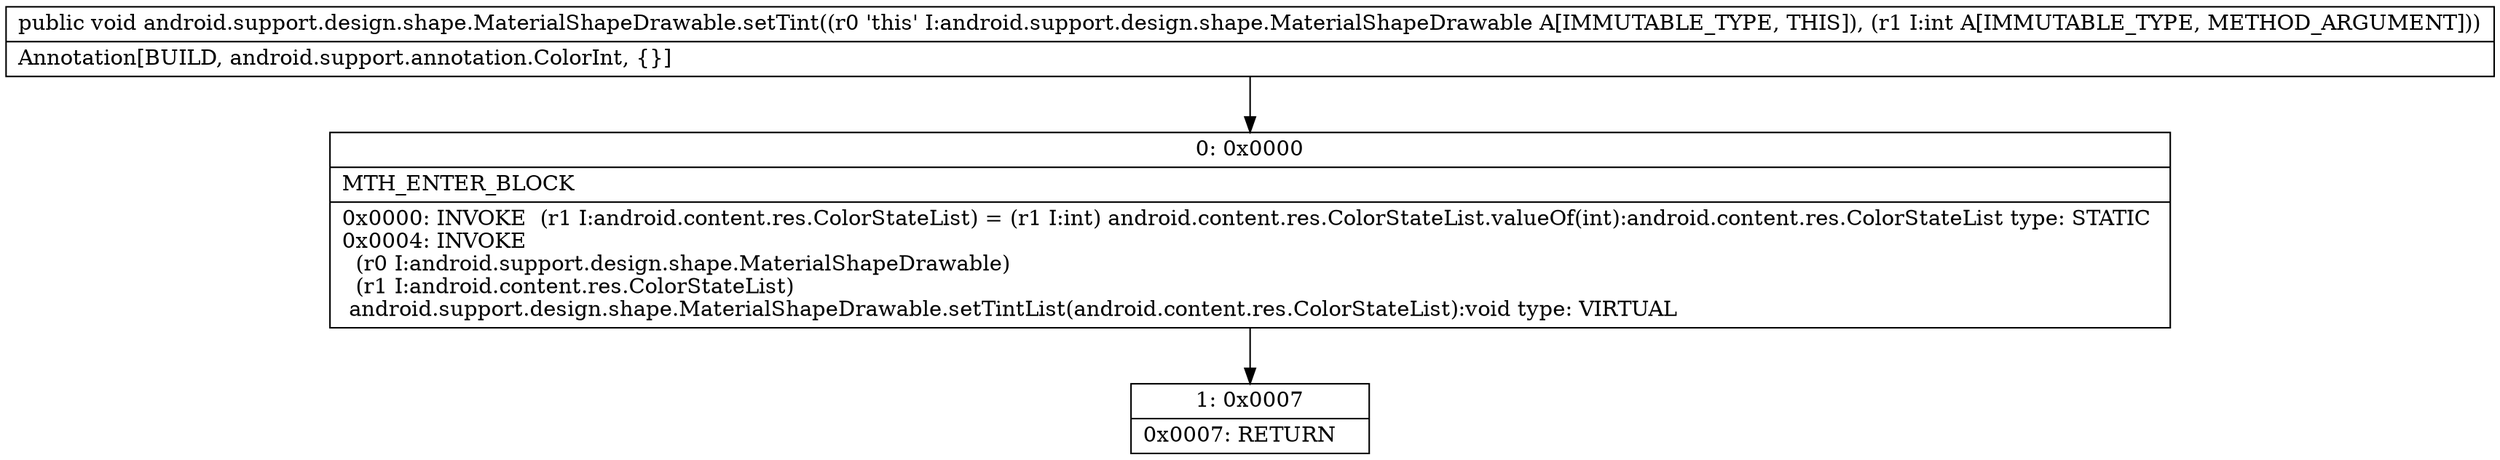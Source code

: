 digraph "CFG forandroid.support.design.shape.MaterialShapeDrawable.setTint(I)V" {
Node_0 [shape=record,label="{0\:\ 0x0000|MTH_ENTER_BLOCK\l|0x0000: INVOKE  (r1 I:android.content.res.ColorStateList) = (r1 I:int) android.content.res.ColorStateList.valueOf(int):android.content.res.ColorStateList type: STATIC \l0x0004: INVOKE  \l  (r0 I:android.support.design.shape.MaterialShapeDrawable)\l  (r1 I:android.content.res.ColorStateList)\l android.support.design.shape.MaterialShapeDrawable.setTintList(android.content.res.ColorStateList):void type: VIRTUAL \l}"];
Node_1 [shape=record,label="{1\:\ 0x0007|0x0007: RETURN   \l}"];
MethodNode[shape=record,label="{public void android.support.design.shape.MaterialShapeDrawable.setTint((r0 'this' I:android.support.design.shape.MaterialShapeDrawable A[IMMUTABLE_TYPE, THIS]), (r1 I:int A[IMMUTABLE_TYPE, METHOD_ARGUMENT]))  | Annotation[BUILD, android.support.annotation.ColorInt, \{\}]\l}"];
MethodNode -> Node_0;
Node_0 -> Node_1;
}

